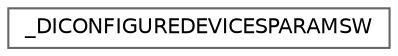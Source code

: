 digraph "Graphical Class Hierarchy"
{
 // LATEX_PDF_SIZE
  bgcolor="transparent";
  edge [fontname=Helvetica,fontsize=10,labelfontname=Helvetica,labelfontsize=10];
  node [fontname=Helvetica,fontsize=10,shape=box,height=0.2,width=0.4];
  rankdir="LR";
  Node0 [id="Node000000",label="_DICONFIGUREDEVICESPARAMSW",height=0.2,width=0.4,color="grey40", fillcolor="white", style="filled",URL="$struct__DICONFIGUREDEVICESPARAMSW.html",tooltip=" "];
}
